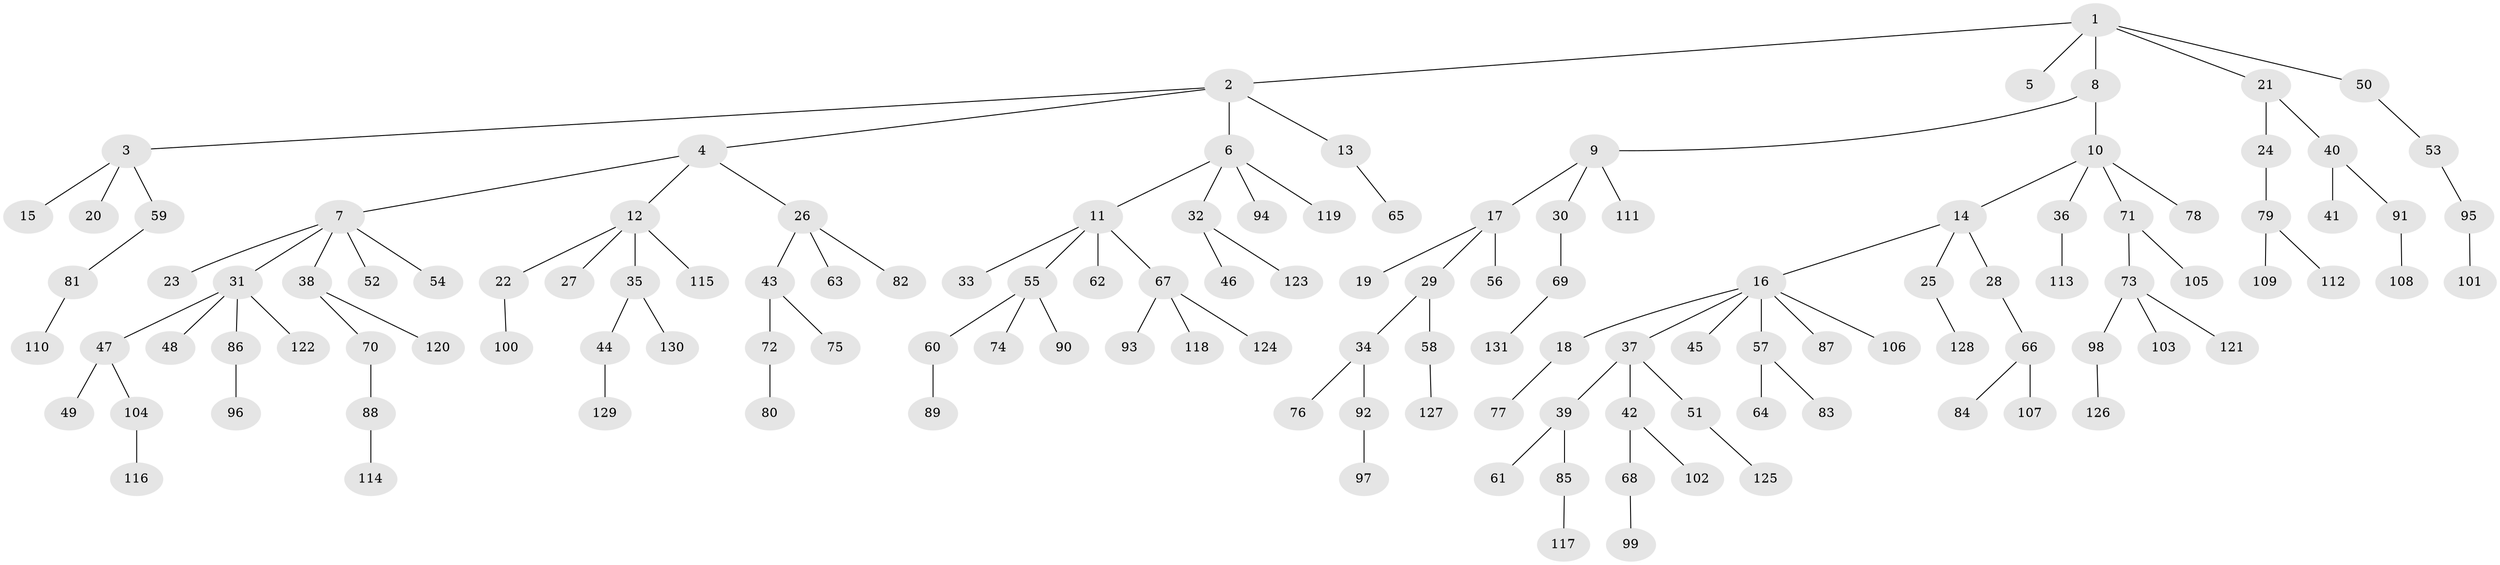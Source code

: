 // Generated by graph-tools (version 1.1) at 2025/02/03/09/25 03:02:30]
// undirected, 131 vertices, 130 edges
graph export_dot {
graph [start="1"]
  node [color=gray90,style=filled];
  1;
  2;
  3;
  4;
  5;
  6;
  7;
  8;
  9;
  10;
  11;
  12;
  13;
  14;
  15;
  16;
  17;
  18;
  19;
  20;
  21;
  22;
  23;
  24;
  25;
  26;
  27;
  28;
  29;
  30;
  31;
  32;
  33;
  34;
  35;
  36;
  37;
  38;
  39;
  40;
  41;
  42;
  43;
  44;
  45;
  46;
  47;
  48;
  49;
  50;
  51;
  52;
  53;
  54;
  55;
  56;
  57;
  58;
  59;
  60;
  61;
  62;
  63;
  64;
  65;
  66;
  67;
  68;
  69;
  70;
  71;
  72;
  73;
  74;
  75;
  76;
  77;
  78;
  79;
  80;
  81;
  82;
  83;
  84;
  85;
  86;
  87;
  88;
  89;
  90;
  91;
  92;
  93;
  94;
  95;
  96;
  97;
  98;
  99;
  100;
  101;
  102;
  103;
  104;
  105;
  106;
  107;
  108;
  109;
  110;
  111;
  112;
  113;
  114;
  115;
  116;
  117;
  118;
  119;
  120;
  121;
  122;
  123;
  124;
  125;
  126;
  127;
  128;
  129;
  130;
  131;
  1 -- 2;
  1 -- 5;
  1 -- 8;
  1 -- 21;
  1 -- 50;
  2 -- 3;
  2 -- 4;
  2 -- 6;
  2 -- 13;
  3 -- 15;
  3 -- 20;
  3 -- 59;
  4 -- 7;
  4 -- 12;
  4 -- 26;
  6 -- 11;
  6 -- 32;
  6 -- 94;
  6 -- 119;
  7 -- 23;
  7 -- 31;
  7 -- 38;
  7 -- 52;
  7 -- 54;
  8 -- 9;
  8 -- 10;
  9 -- 17;
  9 -- 30;
  9 -- 111;
  10 -- 14;
  10 -- 36;
  10 -- 71;
  10 -- 78;
  11 -- 33;
  11 -- 55;
  11 -- 62;
  11 -- 67;
  12 -- 22;
  12 -- 27;
  12 -- 35;
  12 -- 115;
  13 -- 65;
  14 -- 16;
  14 -- 25;
  14 -- 28;
  16 -- 18;
  16 -- 37;
  16 -- 45;
  16 -- 57;
  16 -- 87;
  16 -- 106;
  17 -- 19;
  17 -- 29;
  17 -- 56;
  18 -- 77;
  21 -- 24;
  21 -- 40;
  22 -- 100;
  24 -- 79;
  25 -- 128;
  26 -- 43;
  26 -- 63;
  26 -- 82;
  28 -- 66;
  29 -- 34;
  29 -- 58;
  30 -- 69;
  31 -- 47;
  31 -- 48;
  31 -- 86;
  31 -- 122;
  32 -- 46;
  32 -- 123;
  34 -- 76;
  34 -- 92;
  35 -- 44;
  35 -- 130;
  36 -- 113;
  37 -- 39;
  37 -- 42;
  37 -- 51;
  38 -- 70;
  38 -- 120;
  39 -- 61;
  39 -- 85;
  40 -- 41;
  40 -- 91;
  42 -- 68;
  42 -- 102;
  43 -- 72;
  43 -- 75;
  44 -- 129;
  47 -- 49;
  47 -- 104;
  50 -- 53;
  51 -- 125;
  53 -- 95;
  55 -- 60;
  55 -- 74;
  55 -- 90;
  57 -- 64;
  57 -- 83;
  58 -- 127;
  59 -- 81;
  60 -- 89;
  66 -- 84;
  66 -- 107;
  67 -- 93;
  67 -- 118;
  67 -- 124;
  68 -- 99;
  69 -- 131;
  70 -- 88;
  71 -- 73;
  71 -- 105;
  72 -- 80;
  73 -- 98;
  73 -- 103;
  73 -- 121;
  79 -- 109;
  79 -- 112;
  81 -- 110;
  85 -- 117;
  86 -- 96;
  88 -- 114;
  91 -- 108;
  92 -- 97;
  95 -- 101;
  98 -- 126;
  104 -- 116;
}
